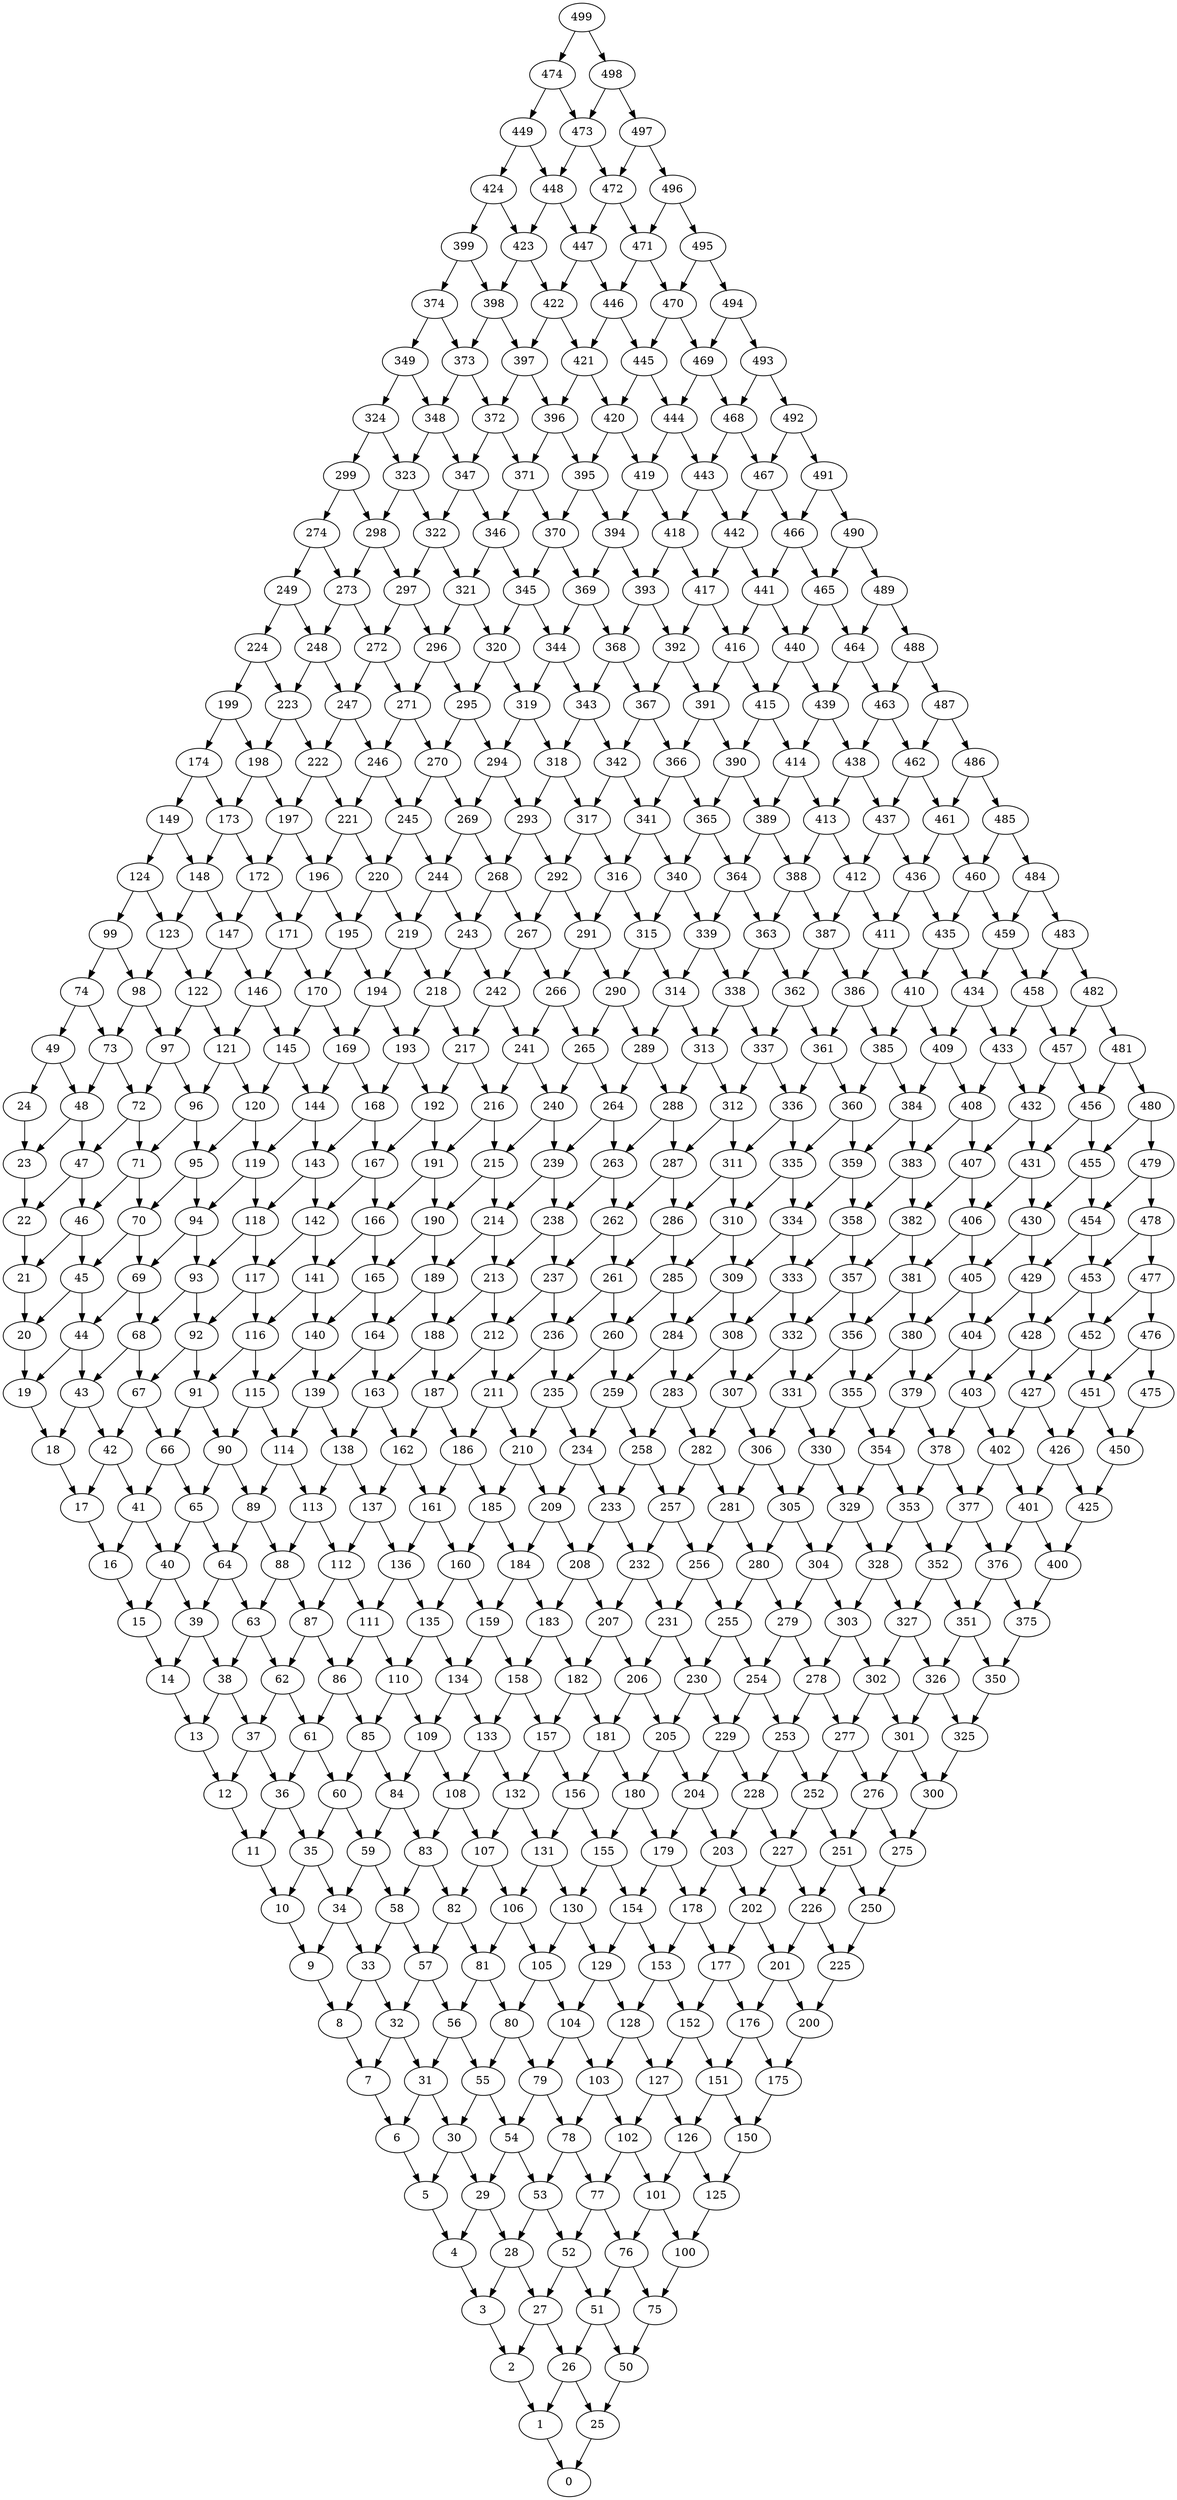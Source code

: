 digraph Grid_columns_20_rows_25 {
0;
1;
2;
3;
4;
5;
6;
7;
8;
9;
10;
11;
12;
13;
14;
15;
16;
17;
18;
19;
20;
21;
22;
23;
24;
25;
26;
27;
28;
29;
30;
31;
32;
33;
34;
35;
36;
37;
38;
39;
40;
41;
42;
43;
44;
45;
46;
47;
48;
49;
50;
51;
52;
53;
54;
55;
56;
57;
58;
59;
60;
61;
62;
63;
64;
65;
66;
67;
68;
69;
70;
71;
72;
73;
74;
75;
76;
77;
78;
79;
80;
81;
82;
83;
84;
85;
86;
87;
88;
89;
90;
91;
92;
93;
94;
95;
96;
97;
98;
99;
100;
101;
102;
103;
104;
105;
106;
107;
108;
109;
110;
111;
112;
113;
114;
115;
116;
117;
118;
119;
120;
121;
122;
123;
124;
125;
126;
127;
128;
129;
130;
131;
132;
133;
134;
135;
136;
137;
138;
139;
140;
141;
142;
143;
144;
145;
146;
147;
148;
149;
150;
151;
152;
153;
154;
155;
156;
157;
158;
159;
160;
161;
162;
163;
164;
165;
166;
167;
168;
169;
170;
171;
172;
173;
174;
175;
176;
177;
178;
179;
180;
181;
182;
183;
184;
185;
186;
187;
188;
189;
190;
191;
192;
193;
194;
195;
196;
197;
198;
199;
200;
201;
202;
203;
204;
205;
206;
207;
208;
209;
210;
211;
212;
213;
214;
215;
216;
217;
218;
219;
220;
221;
222;
223;
224;
225;
226;
227;
228;
229;
230;
231;
232;
233;
234;
235;
236;
237;
238;
239;
240;
241;
242;
243;
244;
245;
246;
247;
248;
249;
250;
251;
252;
253;
254;
255;
256;
257;
258;
259;
260;
261;
262;
263;
264;
265;
266;
267;
268;
269;
270;
271;
272;
273;
274;
275;
276;
277;
278;
279;
280;
281;
282;
283;
284;
285;
286;
287;
288;
289;
290;
291;
292;
293;
294;
295;
296;
297;
298;
299;
300;
301;
302;
303;
304;
305;
306;
307;
308;
309;
310;
311;
312;
313;
314;
315;
316;
317;
318;
319;
320;
321;
322;
323;
324;
325;
326;
327;
328;
329;
330;
331;
332;
333;
334;
335;
336;
337;
338;
339;
340;
341;
342;
343;
344;
345;
346;
347;
348;
349;
350;
351;
352;
353;
354;
355;
356;
357;
358;
359;
360;
361;
362;
363;
364;
365;
366;
367;
368;
369;
370;
371;
372;
373;
374;
375;
376;
377;
378;
379;
380;
381;
382;
383;
384;
385;
386;
387;
388;
389;
390;
391;
392;
393;
394;
395;
396;
397;
398;
399;
400;
401;
402;
403;
404;
405;
406;
407;
408;
409;
410;
411;
412;
413;
414;
415;
416;
417;
418;
419;
420;
421;
422;
423;
424;
425;
426;
427;
428;
429;
430;
431;
432;
433;
434;
435;
436;
437;
438;
439;
440;
441;
442;
443;
444;
445;
446;
447;
448;
449;
450;
451;
452;
453;
454;
455;
456;
457;
458;
459;
460;
461;
462;
463;
464;
465;
466;
467;
468;
469;
470;
471;
472;
473;
474;
475;
476;
477;
478;
479;
480;
481;
482;
483;
484;
485;
486;
487;
488;
489;
490;
491;
492;
493;
494;
495;
496;
497;
498;
499;
1 -> 0;
2 -> 1;
3 -> 2;
4 -> 3;
5 -> 4;
6 -> 5;
7 -> 6;
8 -> 7;
9 -> 8;
10 -> 9;
11 -> 10;
12 -> 11;
13 -> 12;
14 -> 13;
15 -> 14;
16 -> 15;
17 -> 16;
18 -> 17;
19 -> 18;
20 -> 19;
21 -> 20;
22 -> 21;
23 -> 22;
24 -> 23;
25 -> 0;
26 -> 25;
26 -> 1;
27 -> 26;
27 -> 2;
28 -> 27;
28 -> 3;
29 -> 28;
29 -> 4;
30 -> 29;
30 -> 5;
31 -> 30;
31 -> 6;
32 -> 31;
32 -> 7;
33 -> 32;
33 -> 8;
34 -> 33;
34 -> 9;
35 -> 34;
35 -> 10;
36 -> 35;
36 -> 11;
37 -> 36;
37 -> 12;
38 -> 37;
38 -> 13;
39 -> 38;
39 -> 14;
40 -> 39;
40 -> 15;
41 -> 40;
41 -> 16;
42 -> 41;
42 -> 17;
43 -> 42;
43 -> 18;
44 -> 43;
44 -> 19;
45 -> 44;
45 -> 20;
46 -> 45;
46 -> 21;
47 -> 46;
47 -> 22;
48 -> 47;
48 -> 23;
49 -> 48;
49 -> 24;
50 -> 25;
51 -> 50;
51 -> 26;
52 -> 51;
52 -> 27;
53 -> 52;
53 -> 28;
54 -> 53;
54 -> 29;
55 -> 54;
55 -> 30;
56 -> 55;
56 -> 31;
57 -> 56;
57 -> 32;
58 -> 57;
58 -> 33;
59 -> 58;
59 -> 34;
60 -> 59;
60 -> 35;
61 -> 60;
61 -> 36;
62 -> 61;
62 -> 37;
63 -> 62;
63 -> 38;
64 -> 63;
64 -> 39;
65 -> 64;
65 -> 40;
66 -> 65;
66 -> 41;
67 -> 66;
67 -> 42;
68 -> 67;
68 -> 43;
69 -> 68;
69 -> 44;
70 -> 69;
70 -> 45;
71 -> 70;
71 -> 46;
72 -> 71;
72 -> 47;
73 -> 72;
73 -> 48;
74 -> 73;
74 -> 49;
75 -> 50;
76 -> 75;
76 -> 51;
77 -> 76;
77 -> 52;
78 -> 77;
78 -> 53;
79 -> 78;
79 -> 54;
80 -> 79;
80 -> 55;
81 -> 80;
81 -> 56;
82 -> 81;
82 -> 57;
83 -> 82;
83 -> 58;
84 -> 83;
84 -> 59;
85 -> 84;
85 -> 60;
86 -> 85;
86 -> 61;
87 -> 86;
87 -> 62;
88 -> 87;
88 -> 63;
89 -> 88;
89 -> 64;
90 -> 89;
90 -> 65;
91 -> 90;
91 -> 66;
92 -> 91;
92 -> 67;
93 -> 92;
93 -> 68;
94 -> 93;
94 -> 69;
95 -> 94;
95 -> 70;
96 -> 95;
96 -> 71;
97 -> 96;
97 -> 72;
98 -> 97;
98 -> 73;
99 -> 98;
99 -> 74;
100 -> 75;
101 -> 100;
101 -> 76;
102 -> 101;
102 -> 77;
103 -> 102;
103 -> 78;
104 -> 103;
104 -> 79;
105 -> 104;
105 -> 80;
106 -> 105;
106 -> 81;
107 -> 106;
107 -> 82;
108 -> 107;
108 -> 83;
109 -> 108;
109 -> 84;
110 -> 109;
110 -> 85;
111 -> 110;
111 -> 86;
112 -> 111;
112 -> 87;
113 -> 112;
113 -> 88;
114 -> 113;
114 -> 89;
115 -> 114;
115 -> 90;
116 -> 115;
116 -> 91;
117 -> 116;
117 -> 92;
118 -> 117;
118 -> 93;
119 -> 118;
119 -> 94;
120 -> 119;
120 -> 95;
121 -> 120;
121 -> 96;
122 -> 121;
122 -> 97;
123 -> 122;
123 -> 98;
124 -> 123;
124 -> 99;
125 -> 100;
126 -> 125;
126 -> 101;
127 -> 126;
127 -> 102;
128 -> 127;
128 -> 103;
129 -> 128;
129 -> 104;
130 -> 129;
130 -> 105;
131 -> 130;
131 -> 106;
132 -> 131;
132 -> 107;
133 -> 132;
133 -> 108;
134 -> 133;
134 -> 109;
135 -> 134;
135 -> 110;
136 -> 135;
136 -> 111;
137 -> 136;
137 -> 112;
138 -> 137;
138 -> 113;
139 -> 138;
139 -> 114;
140 -> 139;
140 -> 115;
141 -> 140;
141 -> 116;
142 -> 141;
142 -> 117;
143 -> 142;
143 -> 118;
144 -> 143;
144 -> 119;
145 -> 144;
145 -> 120;
146 -> 145;
146 -> 121;
147 -> 146;
147 -> 122;
148 -> 147;
148 -> 123;
149 -> 148;
149 -> 124;
150 -> 125;
151 -> 150;
151 -> 126;
152 -> 151;
152 -> 127;
153 -> 152;
153 -> 128;
154 -> 153;
154 -> 129;
155 -> 154;
155 -> 130;
156 -> 155;
156 -> 131;
157 -> 156;
157 -> 132;
158 -> 157;
158 -> 133;
159 -> 158;
159 -> 134;
160 -> 159;
160 -> 135;
161 -> 160;
161 -> 136;
162 -> 161;
162 -> 137;
163 -> 162;
163 -> 138;
164 -> 163;
164 -> 139;
165 -> 164;
165 -> 140;
166 -> 165;
166 -> 141;
167 -> 166;
167 -> 142;
168 -> 167;
168 -> 143;
169 -> 168;
169 -> 144;
170 -> 169;
170 -> 145;
171 -> 170;
171 -> 146;
172 -> 171;
172 -> 147;
173 -> 172;
173 -> 148;
174 -> 173;
174 -> 149;
175 -> 150;
176 -> 175;
176 -> 151;
177 -> 176;
177 -> 152;
178 -> 177;
178 -> 153;
179 -> 178;
179 -> 154;
180 -> 179;
180 -> 155;
181 -> 180;
181 -> 156;
182 -> 181;
182 -> 157;
183 -> 182;
183 -> 158;
184 -> 183;
184 -> 159;
185 -> 184;
185 -> 160;
186 -> 185;
186 -> 161;
187 -> 186;
187 -> 162;
188 -> 187;
188 -> 163;
189 -> 188;
189 -> 164;
190 -> 189;
190 -> 165;
191 -> 190;
191 -> 166;
192 -> 191;
192 -> 167;
193 -> 192;
193 -> 168;
194 -> 193;
194 -> 169;
195 -> 194;
195 -> 170;
196 -> 195;
196 -> 171;
197 -> 196;
197 -> 172;
198 -> 197;
198 -> 173;
199 -> 198;
199 -> 174;
200 -> 175;
201 -> 200;
201 -> 176;
202 -> 201;
202 -> 177;
203 -> 202;
203 -> 178;
204 -> 203;
204 -> 179;
205 -> 204;
205 -> 180;
206 -> 205;
206 -> 181;
207 -> 206;
207 -> 182;
208 -> 207;
208 -> 183;
209 -> 208;
209 -> 184;
210 -> 209;
210 -> 185;
211 -> 210;
211 -> 186;
212 -> 211;
212 -> 187;
213 -> 212;
213 -> 188;
214 -> 213;
214 -> 189;
215 -> 214;
215 -> 190;
216 -> 215;
216 -> 191;
217 -> 216;
217 -> 192;
218 -> 217;
218 -> 193;
219 -> 218;
219 -> 194;
220 -> 219;
220 -> 195;
221 -> 220;
221 -> 196;
222 -> 221;
222 -> 197;
223 -> 222;
223 -> 198;
224 -> 223;
224 -> 199;
225 -> 200;
226 -> 225;
226 -> 201;
227 -> 226;
227 -> 202;
228 -> 227;
228 -> 203;
229 -> 228;
229 -> 204;
230 -> 229;
230 -> 205;
231 -> 230;
231 -> 206;
232 -> 231;
232 -> 207;
233 -> 232;
233 -> 208;
234 -> 233;
234 -> 209;
235 -> 234;
235 -> 210;
236 -> 235;
236 -> 211;
237 -> 236;
237 -> 212;
238 -> 237;
238 -> 213;
239 -> 238;
239 -> 214;
240 -> 239;
240 -> 215;
241 -> 240;
241 -> 216;
242 -> 241;
242 -> 217;
243 -> 242;
243 -> 218;
244 -> 243;
244 -> 219;
245 -> 244;
245 -> 220;
246 -> 245;
246 -> 221;
247 -> 246;
247 -> 222;
248 -> 247;
248 -> 223;
249 -> 248;
249 -> 224;
250 -> 225;
251 -> 250;
251 -> 226;
252 -> 251;
252 -> 227;
253 -> 252;
253 -> 228;
254 -> 253;
254 -> 229;
255 -> 254;
255 -> 230;
256 -> 255;
256 -> 231;
257 -> 256;
257 -> 232;
258 -> 257;
258 -> 233;
259 -> 258;
259 -> 234;
260 -> 259;
260 -> 235;
261 -> 260;
261 -> 236;
262 -> 261;
262 -> 237;
263 -> 262;
263 -> 238;
264 -> 263;
264 -> 239;
265 -> 264;
265 -> 240;
266 -> 265;
266 -> 241;
267 -> 266;
267 -> 242;
268 -> 267;
268 -> 243;
269 -> 268;
269 -> 244;
270 -> 269;
270 -> 245;
271 -> 270;
271 -> 246;
272 -> 271;
272 -> 247;
273 -> 272;
273 -> 248;
274 -> 273;
274 -> 249;
275 -> 250;
276 -> 275;
276 -> 251;
277 -> 276;
277 -> 252;
278 -> 277;
278 -> 253;
279 -> 278;
279 -> 254;
280 -> 279;
280 -> 255;
281 -> 280;
281 -> 256;
282 -> 281;
282 -> 257;
283 -> 282;
283 -> 258;
284 -> 283;
284 -> 259;
285 -> 284;
285 -> 260;
286 -> 285;
286 -> 261;
287 -> 286;
287 -> 262;
288 -> 287;
288 -> 263;
289 -> 288;
289 -> 264;
290 -> 289;
290 -> 265;
291 -> 290;
291 -> 266;
292 -> 291;
292 -> 267;
293 -> 292;
293 -> 268;
294 -> 293;
294 -> 269;
295 -> 294;
295 -> 270;
296 -> 295;
296 -> 271;
297 -> 296;
297 -> 272;
298 -> 297;
298 -> 273;
299 -> 298;
299 -> 274;
300 -> 275;
301 -> 300;
301 -> 276;
302 -> 301;
302 -> 277;
303 -> 302;
303 -> 278;
304 -> 303;
304 -> 279;
305 -> 304;
305 -> 280;
306 -> 305;
306 -> 281;
307 -> 306;
307 -> 282;
308 -> 307;
308 -> 283;
309 -> 308;
309 -> 284;
310 -> 309;
310 -> 285;
311 -> 310;
311 -> 286;
312 -> 311;
312 -> 287;
313 -> 312;
313 -> 288;
314 -> 313;
314 -> 289;
315 -> 314;
315 -> 290;
316 -> 315;
316 -> 291;
317 -> 316;
317 -> 292;
318 -> 317;
318 -> 293;
319 -> 318;
319 -> 294;
320 -> 319;
320 -> 295;
321 -> 320;
321 -> 296;
322 -> 321;
322 -> 297;
323 -> 322;
323 -> 298;
324 -> 323;
324 -> 299;
325 -> 300;
326 -> 325;
326 -> 301;
327 -> 326;
327 -> 302;
328 -> 327;
328 -> 303;
329 -> 328;
329 -> 304;
330 -> 329;
330 -> 305;
331 -> 330;
331 -> 306;
332 -> 331;
332 -> 307;
333 -> 332;
333 -> 308;
334 -> 333;
334 -> 309;
335 -> 334;
335 -> 310;
336 -> 335;
336 -> 311;
337 -> 336;
337 -> 312;
338 -> 337;
338 -> 313;
339 -> 338;
339 -> 314;
340 -> 339;
340 -> 315;
341 -> 340;
341 -> 316;
342 -> 341;
342 -> 317;
343 -> 342;
343 -> 318;
344 -> 343;
344 -> 319;
345 -> 344;
345 -> 320;
346 -> 345;
346 -> 321;
347 -> 346;
347 -> 322;
348 -> 347;
348 -> 323;
349 -> 348;
349 -> 324;
350 -> 325;
351 -> 350;
351 -> 326;
352 -> 351;
352 -> 327;
353 -> 352;
353 -> 328;
354 -> 353;
354 -> 329;
355 -> 354;
355 -> 330;
356 -> 355;
356 -> 331;
357 -> 356;
357 -> 332;
358 -> 357;
358 -> 333;
359 -> 358;
359 -> 334;
360 -> 359;
360 -> 335;
361 -> 360;
361 -> 336;
362 -> 361;
362 -> 337;
363 -> 362;
363 -> 338;
364 -> 363;
364 -> 339;
365 -> 364;
365 -> 340;
366 -> 365;
366 -> 341;
367 -> 366;
367 -> 342;
368 -> 367;
368 -> 343;
369 -> 368;
369 -> 344;
370 -> 369;
370 -> 345;
371 -> 370;
371 -> 346;
372 -> 371;
372 -> 347;
373 -> 372;
373 -> 348;
374 -> 373;
374 -> 349;
375 -> 350;
376 -> 375;
376 -> 351;
377 -> 376;
377 -> 352;
378 -> 377;
378 -> 353;
379 -> 378;
379 -> 354;
380 -> 379;
380 -> 355;
381 -> 380;
381 -> 356;
382 -> 381;
382 -> 357;
383 -> 382;
383 -> 358;
384 -> 383;
384 -> 359;
385 -> 384;
385 -> 360;
386 -> 385;
386 -> 361;
387 -> 386;
387 -> 362;
388 -> 387;
388 -> 363;
389 -> 388;
389 -> 364;
390 -> 389;
390 -> 365;
391 -> 390;
391 -> 366;
392 -> 391;
392 -> 367;
393 -> 392;
393 -> 368;
394 -> 393;
394 -> 369;
395 -> 394;
395 -> 370;
396 -> 395;
396 -> 371;
397 -> 396;
397 -> 372;
398 -> 397;
398 -> 373;
399 -> 398;
399 -> 374;
400 -> 375;
401 -> 400;
401 -> 376;
402 -> 401;
402 -> 377;
403 -> 402;
403 -> 378;
404 -> 403;
404 -> 379;
405 -> 404;
405 -> 380;
406 -> 405;
406 -> 381;
407 -> 406;
407 -> 382;
408 -> 407;
408 -> 383;
409 -> 408;
409 -> 384;
410 -> 409;
410 -> 385;
411 -> 410;
411 -> 386;
412 -> 411;
412 -> 387;
413 -> 412;
413 -> 388;
414 -> 413;
414 -> 389;
415 -> 414;
415 -> 390;
416 -> 415;
416 -> 391;
417 -> 416;
417 -> 392;
418 -> 417;
418 -> 393;
419 -> 418;
419 -> 394;
420 -> 419;
420 -> 395;
421 -> 420;
421 -> 396;
422 -> 421;
422 -> 397;
423 -> 422;
423 -> 398;
424 -> 423;
424 -> 399;
425 -> 400;
426 -> 425;
426 -> 401;
427 -> 426;
427 -> 402;
428 -> 427;
428 -> 403;
429 -> 428;
429 -> 404;
430 -> 429;
430 -> 405;
431 -> 430;
431 -> 406;
432 -> 431;
432 -> 407;
433 -> 432;
433 -> 408;
434 -> 433;
434 -> 409;
435 -> 434;
435 -> 410;
436 -> 435;
436 -> 411;
437 -> 436;
437 -> 412;
438 -> 437;
438 -> 413;
439 -> 438;
439 -> 414;
440 -> 439;
440 -> 415;
441 -> 440;
441 -> 416;
442 -> 441;
442 -> 417;
443 -> 442;
443 -> 418;
444 -> 443;
444 -> 419;
445 -> 444;
445 -> 420;
446 -> 445;
446 -> 421;
447 -> 446;
447 -> 422;
448 -> 447;
448 -> 423;
449 -> 448;
449 -> 424;
450 -> 425;
451 -> 450;
451 -> 426;
452 -> 451;
452 -> 427;
453 -> 452;
453 -> 428;
454 -> 453;
454 -> 429;
455 -> 454;
455 -> 430;
456 -> 455;
456 -> 431;
457 -> 456;
457 -> 432;
458 -> 457;
458 -> 433;
459 -> 458;
459 -> 434;
460 -> 459;
460 -> 435;
461 -> 460;
461 -> 436;
462 -> 461;
462 -> 437;
463 -> 462;
463 -> 438;
464 -> 463;
464 -> 439;
465 -> 464;
465 -> 440;
466 -> 465;
466 -> 441;
467 -> 466;
467 -> 442;
468 -> 467;
468 -> 443;
469 -> 468;
469 -> 444;
470 -> 469;
470 -> 445;
471 -> 470;
471 -> 446;
472 -> 471;
472 -> 447;
473 -> 472;
473 -> 448;
474 -> 473;
474 -> 449;
475 -> 450;
476 -> 475;
476 -> 451;
477 -> 476;
477 -> 452;
478 -> 477;
478 -> 453;
479 -> 478;
479 -> 454;
480 -> 479;
480 -> 455;
481 -> 480;
481 -> 456;
482 -> 481;
482 -> 457;
483 -> 482;
483 -> 458;
484 -> 483;
484 -> 459;
485 -> 484;
485 -> 460;
486 -> 485;
486 -> 461;
487 -> 486;
487 -> 462;
488 -> 487;
488 -> 463;
489 -> 488;
489 -> 464;
490 -> 489;
490 -> 465;
491 -> 490;
491 -> 466;
492 -> 491;
492 -> 467;
493 -> 492;
493 -> 468;
494 -> 493;
494 -> 469;
495 -> 494;
495 -> 470;
496 -> 495;
496 -> 471;
497 -> 496;
497 -> 472;
498 -> 497;
498 -> 473;
499 -> 498;
499 -> 474;
}